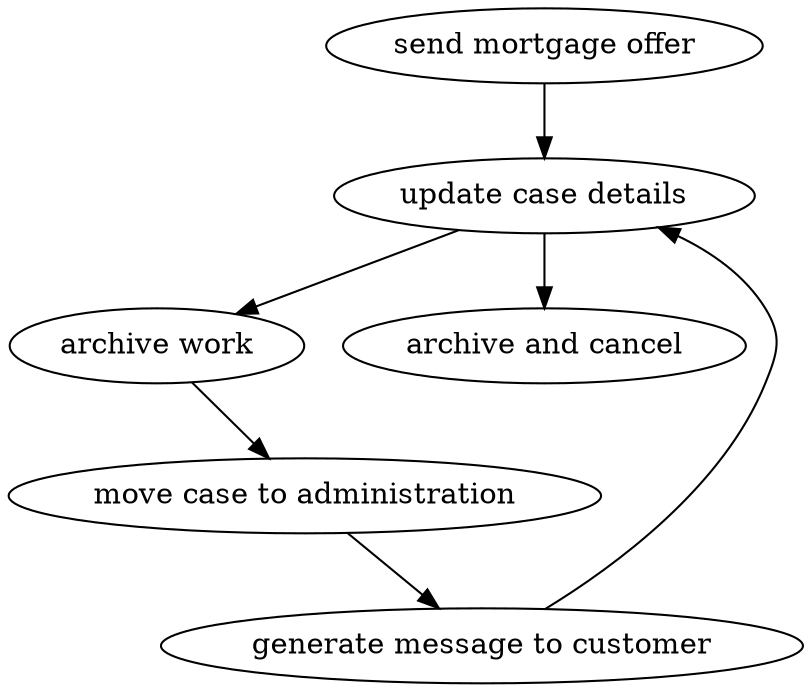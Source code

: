 strict digraph "doc-9.2" {
	graph [name="doc-9.2"];
	"send mortgage offer"	[attrs="{'type': 'Activity', 'label': 'send mortgage offer'}"];
	"update case details"	[attrs="{'type': 'Activity', 'label': 'update case details'}"];
	"send mortgage offer" -> "update case details"	[attrs="{'type': 'flow', 'label': 'flow'}"];
	"archive work"	[attrs="{'type': 'Activity', 'label': 'archive work'}"];
	"update case details" -> "archive work"	[attrs="{'type': 'flow', 'label': 'flow'}"];
	"archive and cancel"	[attrs="{'type': 'Activity', 'label': 'archive and cancel'}"];
	"update case details" -> "archive and cancel"	[attrs="{'type': 'flow', 'label': 'flow'}"];
	"move case to administration"	[attrs="{'type': 'Activity', 'label': 'move case to administration'}"];
	"archive work" -> "move case to administration"	[attrs="{'type': 'flow', 'label': 'flow'}"];
	"generate message to customer"	[attrs="{'type': 'Activity', 'label': 'generate message to customer'}"];
	"move case to administration" -> "generate message to customer"	[attrs="{'type': 'flow', 'label': 'flow'}"];
	"generate message to customer" -> "update case details"	[attrs="{'type': 'flow', 'label': 'flow'}"];
}
